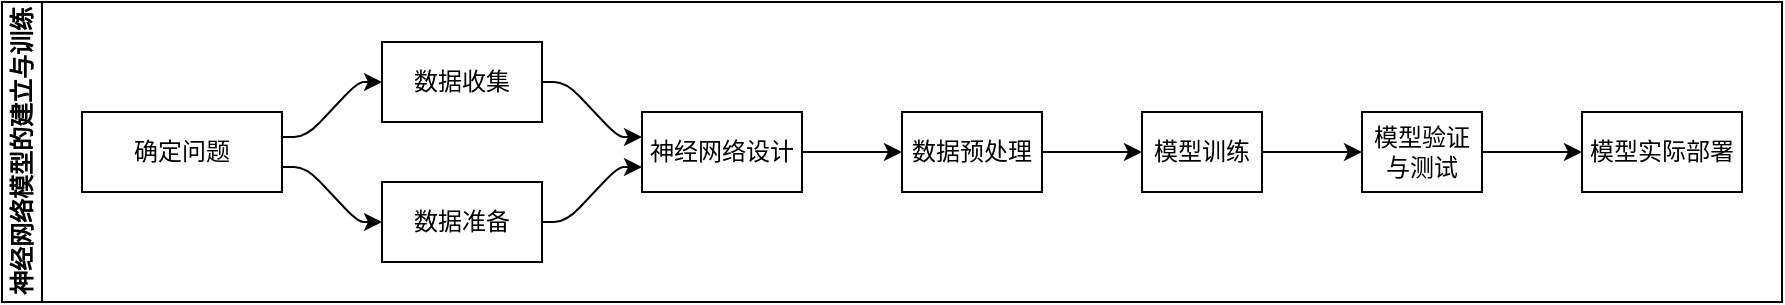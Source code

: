 <mxfile version="22.1.15" type="github">
  <diagram name="第 1 页" id="PWJal2YSjXAzQDy9TD__">
    <mxGraphModel dx="1869" dy="543" grid="1" gridSize="10" guides="1" tooltips="1" connect="1" arrows="1" fold="1" page="1" pageScale="1" pageWidth="827" pageHeight="1169" math="0" shadow="0">
      <root>
        <mxCell id="0" />
        <mxCell id="1" parent="0" />
        <mxCell id="r8d6MfIsw_RummYRI02O-1" value="&lt;font face=&quot;Times New Roman&quot;&gt;神经网络模型的建立与训练&lt;/font&gt;" style="swimlane;html=1;startSize=20;horizontal=0;childLayout=flowLayout;flowOrientation=west;resizable=0;interRankCellSpacing=50;containerType=tree;fontSize=12;" parent="1" vertex="1">
          <mxGeometry x="-30" y="200" width="890" height="150" as="geometry" />
        </mxCell>
        <mxCell id="r8d6MfIsw_RummYRI02O-2" value="确定问题" style="whiteSpace=wrap;html=1;" parent="r8d6MfIsw_RummYRI02O-1" vertex="1">
          <mxGeometry x="40" y="55" width="100" height="40" as="geometry" />
        </mxCell>
        <mxCell id="r8d6MfIsw_RummYRI02O-3" value="数据收集" style="whiteSpace=wrap;html=1;" parent="r8d6MfIsw_RummYRI02O-1" vertex="1">
          <mxGeometry x="190" y="20" width="80" height="40" as="geometry" />
        </mxCell>
        <mxCell id="r8d6MfIsw_RummYRI02O-4" value="" style="html=1;rounded=1;curved=0;sourcePerimeterSpacing=0;targetPerimeterSpacing=0;startSize=6;endSize=6;noEdgeStyle=1;orthogonal=1;" parent="r8d6MfIsw_RummYRI02O-1" source="r8d6MfIsw_RummYRI02O-2" target="r8d6MfIsw_RummYRI02O-3" edge="1">
          <mxGeometry relative="1" as="geometry">
            <Array as="points">
              <mxPoint x="152" y="67.5" />
              <mxPoint x="178" y="40" />
            </Array>
          </mxGeometry>
        </mxCell>
        <mxCell id="r8d6MfIsw_RummYRI02O-5" value="数据准备" style="whiteSpace=wrap;html=1;" parent="r8d6MfIsw_RummYRI02O-1" vertex="1">
          <mxGeometry x="190" y="90" width="80" height="40" as="geometry" />
        </mxCell>
        <mxCell id="r8d6MfIsw_RummYRI02O-6" value="" style="html=1;rounded=1;curved=0;sourcePerimeterSpacing=0;targetPerimeterSpacing=0;startSize=6;endSize=6;noEdgeStyle=1;orthogonal=1;" parent="r8d6MfIsw_RummYRI02O-1" source="r8d6MfIsw_RummYRI02O-2" target="r8d6MfIsw_RummYRI02O-5" edge="1">
          <mxGeometry relative="1" as="geometry">
            <Array as="points">
              <mxPoint x="152" y="82.5" />
              <mxPoint x="178" y="110" />
            </Array>
          </mxGeometry>
        </mxCell>
        <mxCell id="r8d6MfIsw_RummYRI02O-7" value="神经网络设计" style="whiteSpace=wrap;html=1;" parent="r8d6MfIsw_RummYRI02O-1" vertex="1">
          <mxGeometry x="320" y="55" width="80" height="40" as="geometry" />
        </mxCell>
        <mxCell id="r8d6MfIsw_RummYRI02O-8" value="" style="html=1;rounded=1;curved=0;sourcePerimeterSpacing=0;targetPerimeterSpacing=0;startSize=6;endSize=6;noEdgeStyle=1;orthogonal=1;" parent="r8d6MfIsw_RummYRI02O-1" source="r8d6MfIsw_RummYRI02O-3" target="r8d6MfIsw_RummYRI02O-7" edge="1">
          <mxGeometry relative="1" as="geometry">
            <Array as="points">
              <mxPoint x="282" y="40" />
              <mxPoint x="308" y="67.5" />
            </Array>
          </mxGeometry>
        </mxCell>
        <mxCell id="r8d6MfIsw_RummYRI02O-9" value="" style="html=1;rounded=1;curved=0;sourcePerimeterSpacing=0;targetPerimeterSpacing=0;startSize=6;endSize=6;noEdgeStyle=1;orthogonal=1;" parent="r8d6MfIsw_RummYRI02O-1" source="r8d6MfIsw_RummYRI02O-5" target="r8d6MfIsw_RummYRI02O-7" edge="1">
          <mxGeometry relative="1" as="geometry">
            <Array as="points">
              <mxPoint x="282" y="110" />
              <mxPoint x="308" y="82.5" />
            </Array>
          </mxGeometry>
        </mxCell>
        <mxCell id="r8d6MfIsw_RummYRI02O-10" value="" style="html=1;rounded=1;curved=0;sourcePerimeterSpacing=0;targetPerimeterSpacing=0;startSize=6;endSize=6;noEdgeStyle=1;orthogonal=1;" parent="r8d6MfIsw_RummYRI02O-1" source="r8d6MfIsw_RummYRI02O-7" target="r8d6MfIsw_RummYRI02O-11" edge="1">
          <mxGeometry relative="1" as="geometry">
            <mxPoint x="1430" y="730" as="sourcePoint" />
            <Array as="points">
              <mxPoint x="412" y="75" />
              <mxPoint x="438" y="75" />
            </Array>
          </mxGeometry>
        </mxCell>
        <mxCell id="r8d6MfIsw_RummYRI02O-11" value="数据预处理" style="whiteSpace=wrap;html=1;" parent="r8d6MfIsw_RummYRI02O-1" vertex="1">
          <mxGeometry x="450" y="55" width="70" height="40" as="geometry" />
        </mxCell>
        <mxCell id="r8d6MfIsw_RummYRI02O-12" value="" style="html=1;rounded=1;curved=0;sourcePerimeterSpacing=0;targetPerimeterSpacing=0;startSize=6;endSize=6;noEdgeStyle=1;orthogonal=1;" parent="r8d6MfIsw_RummYRI02O-1" source="r8d6MfIsw_RummYRI02O-11" target="r8d6MfIsw_RummYRI02O-13" edge="1">
          <mxGeometry relative="1" as="geometry">
            <mxPoint x="1500" y="725" as="sourcePoint" />
            <Array as="points">
              <mxPoint x="532" y="75" />
              <mxPoint x="558" y="75" />
            </Array>
          </mxGeometry>
        </mxCell>
        <mxCell id="r8d6MfIsw_RummYRI02O-13" value="模型训练" style="whiteSpace=wrap;html=1;" parent="r8d6MfIsw_RummYRI02O-1" vertex="1">
          <mxGeometry x="570" y="55" width="60" height="40" as="geometry" />
        </mxCell>
        <mxCell id="r8d6MfIsw_RummYRI02O-14" value="" style="html=1;rounded=1;curved=0;sourcePerimeterSpacing=0;targetPerimeterSpacing=0;startSize=6;endSize=6;noEdgeStyle=1;orthogonal=1;" parent="r8d6MfIsw_RummYRI02O-1" source="r8d6MfIsw_RummYRI02O-13" target="r8d6MfIsw_RummYRI02O-15" edge="1">
          <mxGeometry relative="1" as="geometry">
            <mxPoint x="1360" y="665" as="sourcePoint" />
            <Array as="points">
              <mxPoint x="642" y="75" />
              <mxPoint x="668" y="75" />
            </Array>
          </mxGeometry>
        </mxCell>
        <mxCell id="r8d6MfIsw_RummYRI02O-15" value="模型验证与测试" style="whiteSpace=wrap;html=1;" parent="r8d6MfIsw_RummYRI02O-1" vertex="1">
          <mxGeometry x="680" y="55" width="60" height="40" as="geometry" />
        </mxCell>
        <mxCell id="r8d6MfIsw_RummYRI02O-16" value="" style="html=1;rounded=1;curved=0;sourcePerimeterSpacing=0;targetPerimeterSpacing=0;startSize=6;endSize=6;noEdgeStyle=1;orthogonal=1;" parent="r8d6MfIsw_RummYRI02O-1" source="r8d6MfIsw_RummYRI02O-15" target="r8d6MfIsw_RummYRI02O-17" edge="1">
          <mxGeometry relative="1" as="geometry">
            <mxPoint x="1430" y="625" as="sourcePoint" />
            <Array as="points">
              <mxPoint x="752" y="75" />
              <mxPoint x="778" y="75" />
            </Array>
          </mxGeometry>
        </mxCell>
        <mxCell id="r8d6MfIsw_RummYRI02O-17" value="模型实际部署" style="whiteSpace=wrap;html=1;" parent="r8d6MfIsw_RummYRI02O-1" vertex="1">
          <mxGeometry x="790" y="55" width="80" height="40" as="geometry" />
        </mxCell>
      </root>
    </mxGraphModel>
  </diagram>
</mxfile>
